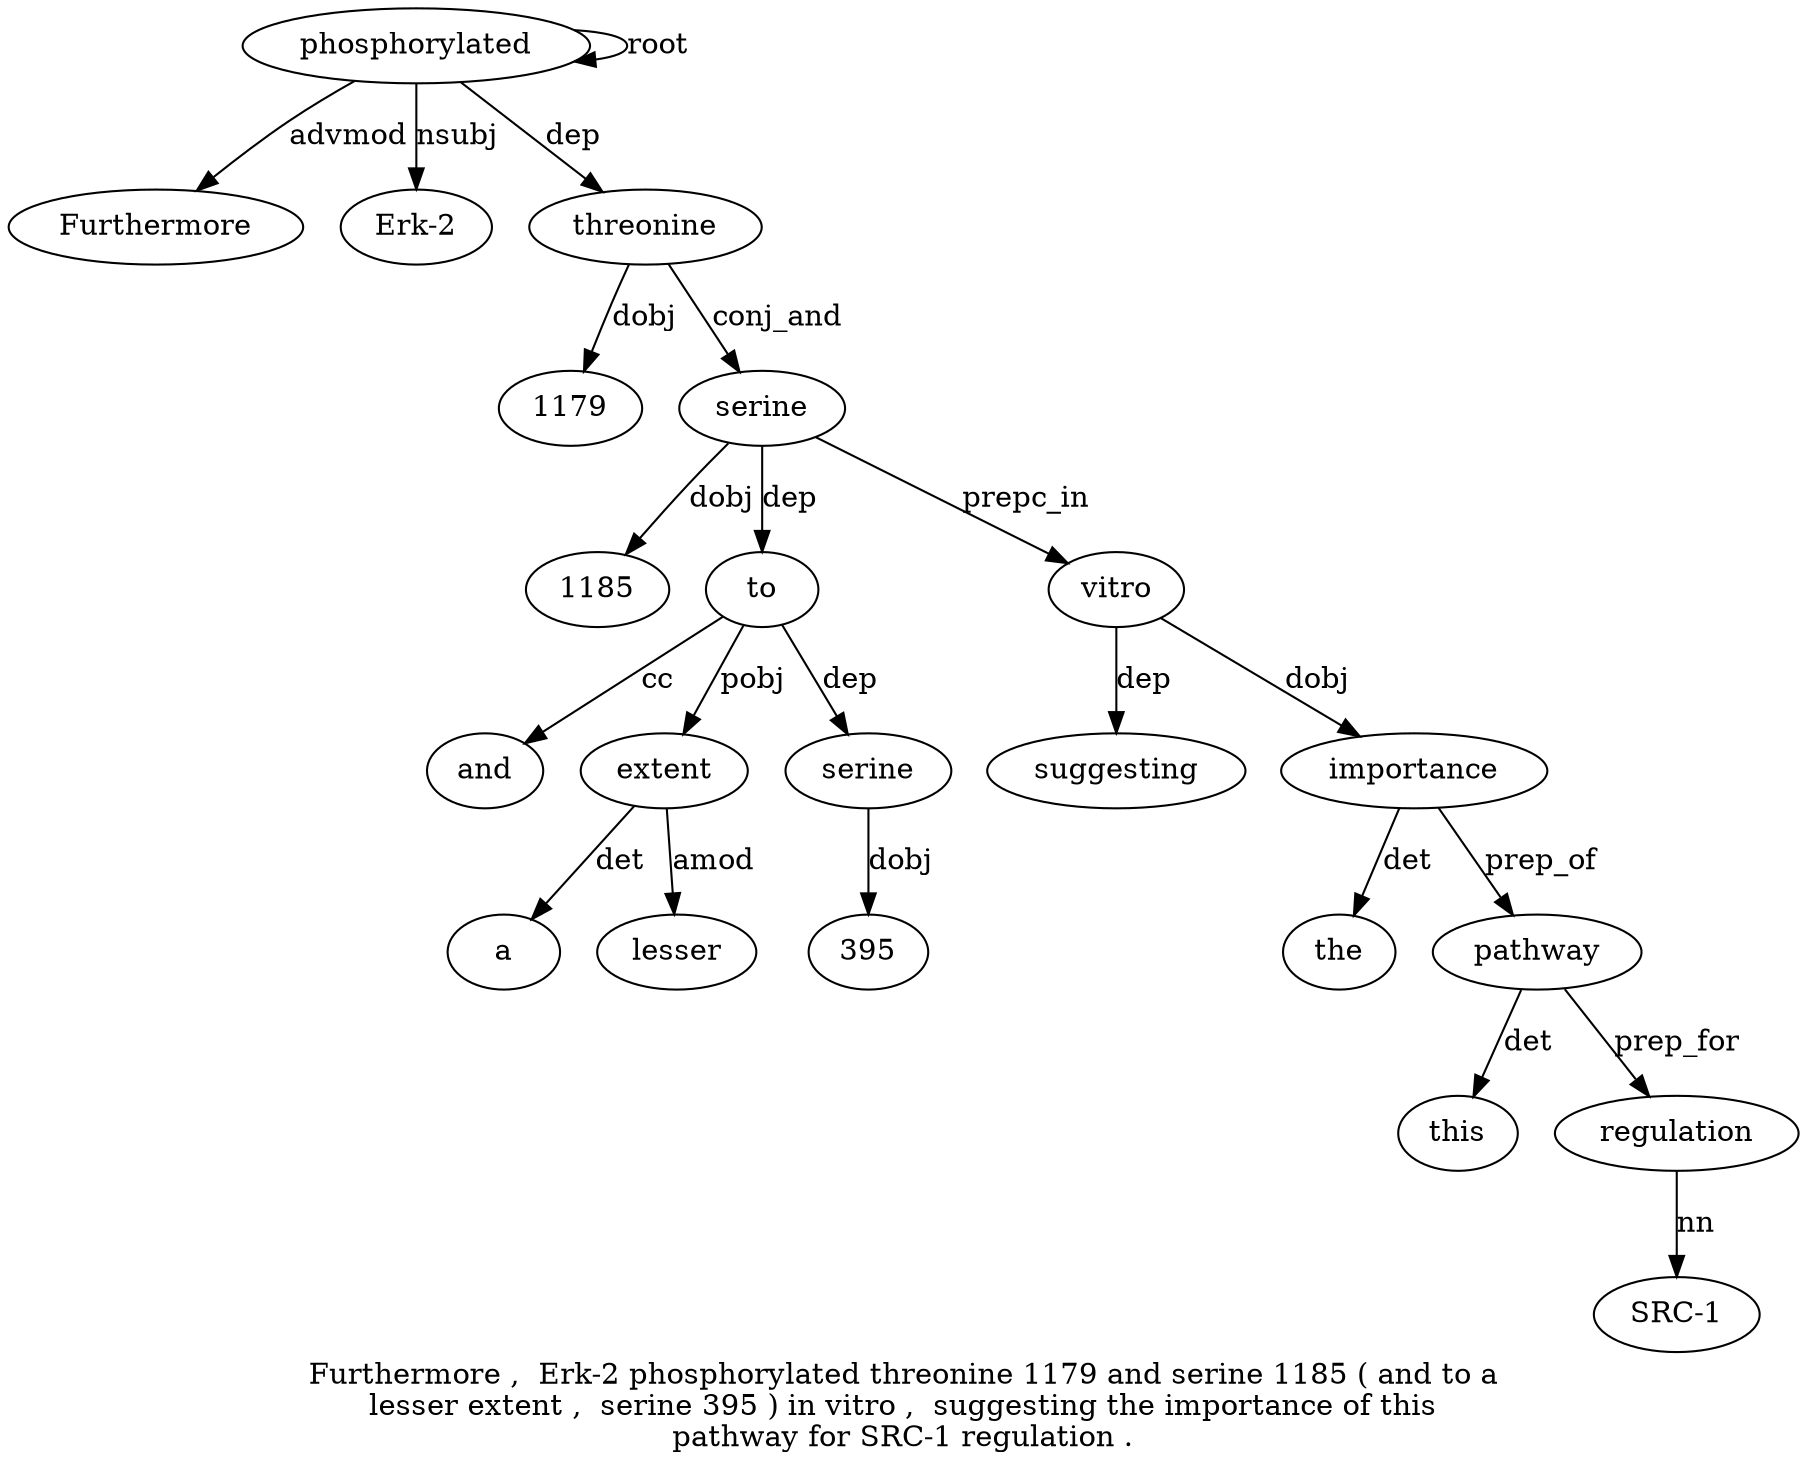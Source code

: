 digraph "Furthermore ,  Erk-2 phosphorylated threonine 1179 and serine 1185 ( and to a lesser extent ,  serine 395 ) in vitro ,  suggesting the importance of this pathway for SRC-1 regulation ." {
label="Furthermore ,  Erk-2 phosphorylated threonine 1179 and serine 1185 ( and to a
lesser extent ,  serine 395 ) in vitro ,  suggesting the importance of this
pathway for SRC-1 regulation .";
phosphorylated4 [style=filled, fillcolor=white, label=phosphorylated];
Furthermore1 [style=filled, fillcolor=white, label=Furthermore];
phosphorylated4 -> Furthermore1  [label=advmod];
"Erk-23" [style=filled, fillcolor=white, label="Erk-2"];
phosphorylated4 -> "Erk-23"  [label=nsubj];
phosphorylated4 -> phosphorylated4  [label=root];
threonine5 [style=filled, fillcolor=white, label=threonine];
phosphorylated4 -> threonine5  [label=dep];
11796 [style=filled, fillcolor=white, label=1179];
threonine5 -> 11796  [label=dobj];
serine8 [style=filled, fillcolor=white, label=serine];
threonine5 -> serine8  [label=conj_and];
11859 [style=filled, fillcolor=white, label=1185];
serine8 -> 11859  [label=dobj];
to12 [style=filled, fillcolor=white, label=to];
and11 [style=filled, fillcolor=white, label=and];
to12 -> and11  [label=cc];
serine8 -> to12  [label=dep];
extent15 [style=filled, fillcolor=white, label=extent];
a13 [style=filled, fillcolor=white, label=a];
extent15 -> a13  [label=det];
lesser14 [style=filled, fillcolor=white, label=lesser];
extent15 -> lesser14  [label=amod];
to12 -> extent15  [label=pobj];
serine17 [style=filled, fillcolor=white, label=serine];
to12 -> serine17  [label=dep];
39518 [style=filled, fillcolor=white, label=395];
serine17 -> 39518  [label=dobj];
vitro21 [style=filled, fillcolor=white, label=vitro];
serine8 -> vitro21  [label=prepc_in];
suggesting23 [style=filled, fillcolor=white, label=suggesting];
vitro21 -> suggesting23  [label=dep];
importance25 [style=filled, fillcolor=white, label=importance];
the24 [style=filled, fillcolor=white, label=the];
importance25 -> the24  [label=det];
vitro21 -> importance25  [label=dobj];
pathway28 [style=filled, fillcolor=white, label=pathway];
this27 [style=filled, fillcolor=white, label=this];
pathway28 -> this27  [label=det];
importance25 -> pathway28  [label=prep_of];
regulation31 [style=filled, fillcolor=white, label=regulation];
"SRC-130" [style=filled, fillcolor=white, label="SRC-1"];
regulation31 -> "SRC-130"  [label=nn];
pathway28 -> regulation31  [label=prep_for];
}
